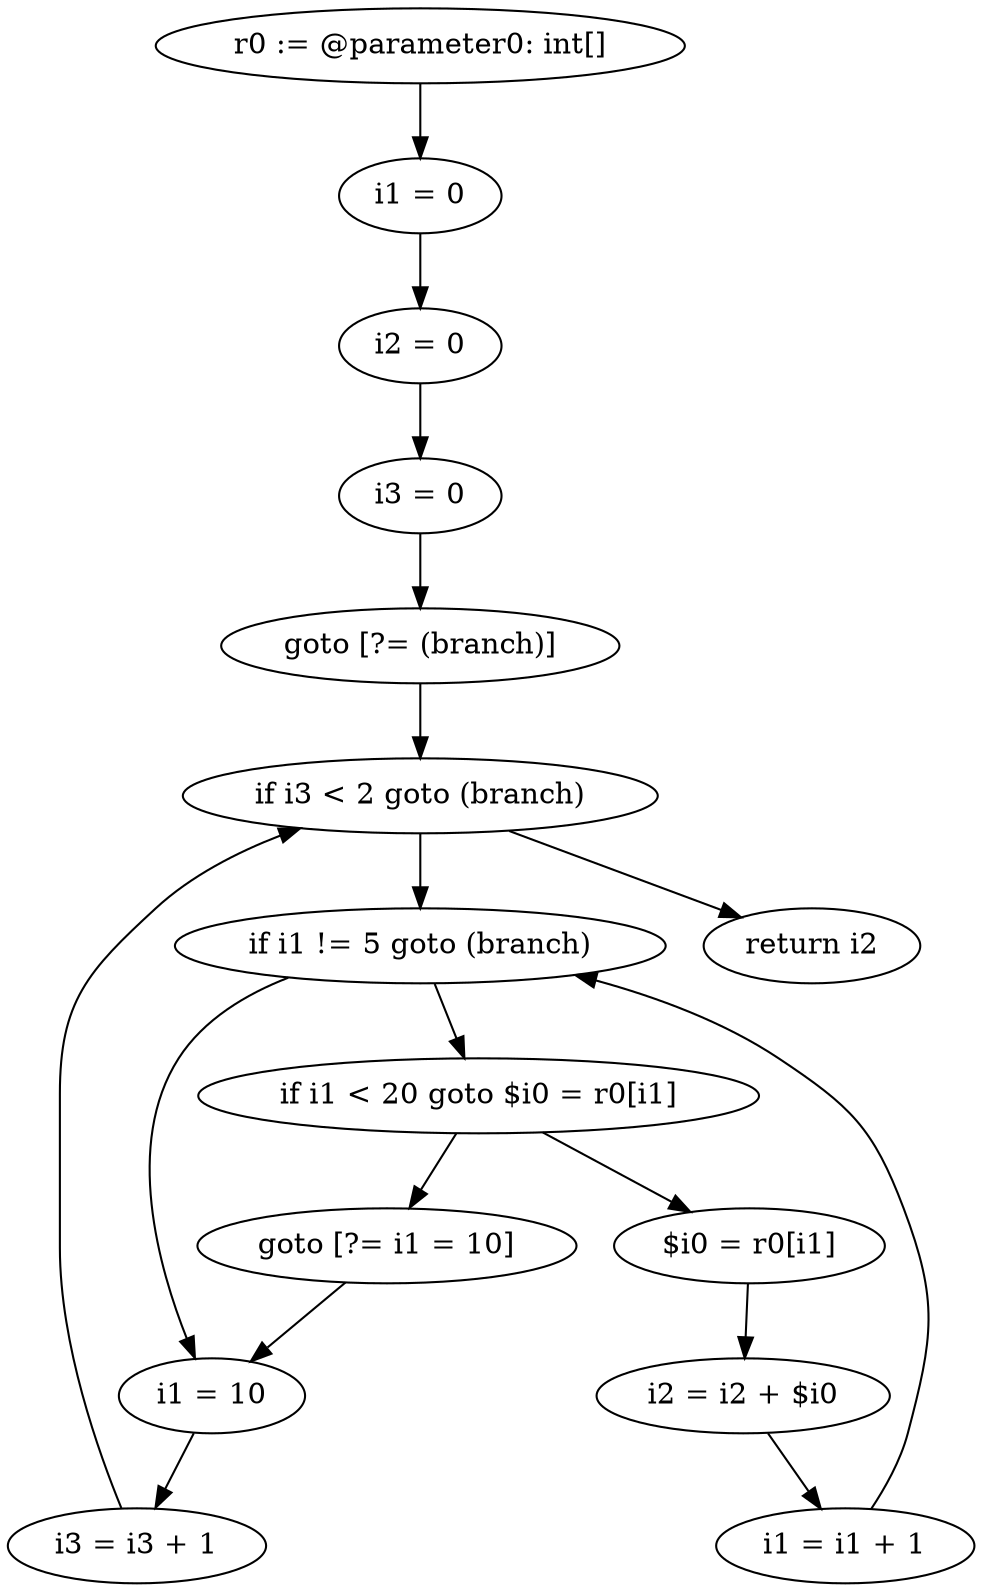 digraph "unitGraph" {
    "r0 := @parameter0: int[]"
    "i1 = 0"
    "i2 = 0"
    "i3 = 0"
    "goto [?= (branch)]"
    "if i1 < 20 goto $i0 = r0[i1]"
    "goto [?= i1 = 10]"
    "$i0 = r0[i1]"
    "i2 = i2 + $i0"
    "i1 = i1 + 1"
    "if i1 != 5 goto (branch)"
    "i1 = 10"
    "i3 = i3 + 1"
    "if i3 < 2 goto (branch)"
    "return i2"
    "r0 := @parameter0: int[]"->"i1 = 0";
    "i1 = 0"->"i2 = 0";
    "i2 = 0"->"i3 = 0";
    "i3 = 0"->"goto [?= (branch)]";
    "goto [?= (branch)]"->"if i3 < 2 goto (branch)";
    "if i1 < 20 goto $i0 = r0[i1]"->"goto [?= i1 = 10]";
    "if i1 < 20 goto $i0 = r0[i1]"->"$i0 = r0[i1]";
    "goto [?= i1 = 10]"->"i1 = 10";
    "$i0 = r0[i1]"->"i2 = i2 + $i0";
    "i2 = i2 + $i0"->"i1 = i1 + 1";
    "i1 = i1 + 1"->"if i1 != 5 goto (branch)";
    "if i1 != 5 goto (branch)"->"i1 = 10";
    "if i1 != 5 goto (branch)"->"if i1 < 20 goto $i0 = r0[i1]";
    "i1 = 10"->"i3 = i3 + 1";
    "i3 = i3 + 1"->"if i3 < 2 goto (branch)";
    "if i3 < 2 goto (branch)"->"return i2";
    "if i3 < 2 goto (branch)"->"if i1 != 5 goto (branch)";
}
